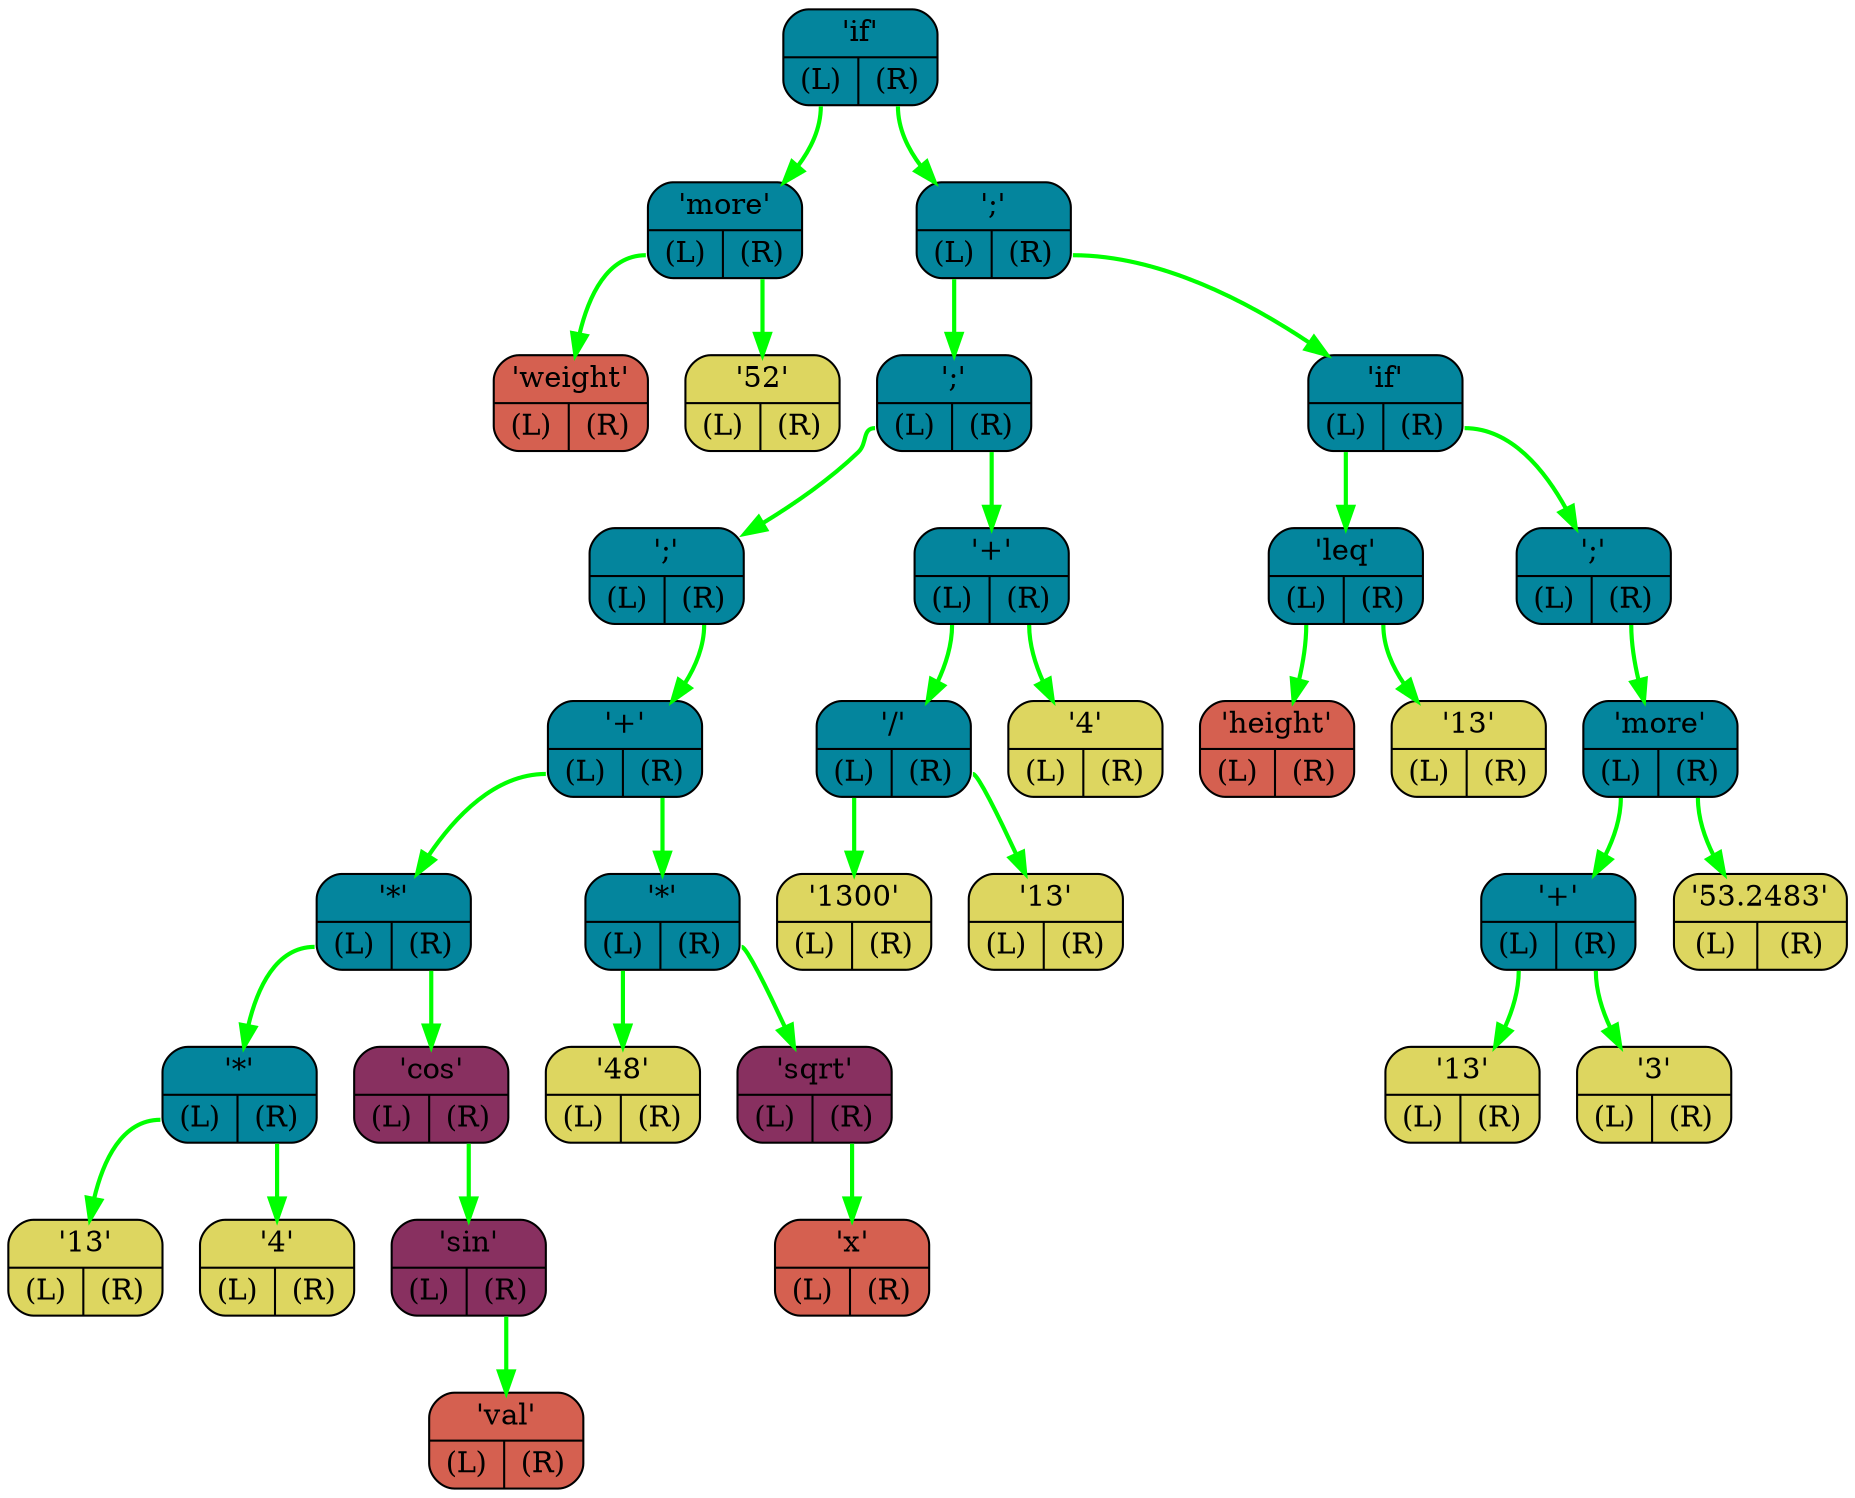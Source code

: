 digraph G{
    rankdir=TB;
    NODE0x7ffe50a6dc98[shape="Mrecord",color="black",fillcolor="#04859D",style="filled",label="{'if' | {<L> (L) | <R> (R)}}"]
    NODE0x7ffe50a6dcc0[shape="Mrecord",color="black",fillcolor="#04859D",style="filled",label="{'more' | {<L> (L) | <R> (R)}}"]
    NODE0x7ffe50a6dce8[shape="Mrecord",color="black",fillcolor="#d56050",style="filled",label="{'weight' | {<L> (L) | <R> (R)}}"]
    NODE0x7ffe50a6dd10[shape="Mrecord",color="black",fillcolor="#ddd660",style="filled",label="{'52' | {<L> (L) | <R> (R)}}"]
    NODE0x7ffe50a6dd38[shape="Mrecord",color="black",fillcolor="#04859D",style="filled",label="{';' | {<L> (L) | <R> (R)}}"]
    NODE0x7ffe50a6dd60[shape="Mrecord",color="black",fillcolor="#04859D",style="filled",label="{';' | {<L> (L) | <R> (R)}}"]
    NODE0x7ffe50a6dd88[shape="Mrecord",color="black",fillcolor="#04859D",style="filled",label="{';' | {<L> (L) | <R> (R)}}"]
    NODE0x7ffe50a6ddb0[shape="Mrecord",color="black",fillcolor="#04859D",style="filled",label="{'+' | {<L> (L) | <R> (R)}}"]
    NODE0x7ffe50a6ddd8[shape="Mrecord",color="black",fillcolor="#04859D",style="filled",label="{'*' | {<L> (L) | <R> (R)}}"]
    NODE0x7ffe50a6de00[shape="Mrecord",color="black",fillcolor="#04859D",style="filled",label="{'*' | {<L> (L) | <R> (R)}}"]
    NODE0x7ffe50a6de28[shape="Mrecord",color="black",fillcolor="#ddd660",style="filled",label="{'13' | {<L> (L) | <R> (R)}}"]
    NODE0x7ffe50a6de50[shape="Mrecord",color="black",fillcolor="#ddd660",style="filled",label="{'4' | {<L> (L) | <R> (R)}}"]
    NODE0x7ffe50a6de78[shape="Mrecord",color="black",fillcolor="#883060",style="filled",label="{'cos' | {<L> (L) | <R> (R)}}"]
    NODE0x7ffe50a6dea0[shape="Mrecord",color="black",fillcolor="#883060",style="filled",label="{'sin' | {<L> (L) | <R> (R)}}"]
    NODE0x7ffe50a6dec8[shape="Mrecord",color="black",fillcolor="#d56050",style="filled",label="{'val' | {<L> (L) | <R> (R)}}"]
    NODE0x7ffe50a6def0[shape="Mrecord",color="black",fillcolor="#04859D",style="filled",label="{'*' | {<L> (L) | <R> (R)}}"]
    NODE0x7ffe50a6df18[shape="Mrecord",color="black",fillcolor="#ddd660",style="filled",label="{'48' | {<L> (L) | <R> (R)}}"]
    NODE0x7ffe50a6df40[shape="Mrecord",color="black",fillcolor="#883060",style="filled",label="{'sqrt' | {<L> (L) | <R> (R)}}"]
    NODE0x7ffe50a6df68[shape="Mrecord",color="black",fillcolor="#d56050",style="filled",label="{'x' | {<L> (L) | <R> (R)}}"]
    NODE0x7ffe50a6df90[shape="Mrecord",color="black",fillcolor="#04859D",style="filled",label="{'+' | {<L> (L) | <R> (R)}}"]
    NODE0x7ffe50a6dfb8[shape="Mrecord",color="black",fillcolor="#04859D",style="filled",label="{'/' | {<L> (L) | <R> (R)}}"]
    NODE0x7ffe50a6dfe0[shape="Mrecord",color="black",fillcolor="#ddd660",style="filled",label="{'1300' | {<L> (L) | <R> (R)}}"]
    NODE0x7ffe50a6e008[shape="Mrecord",color="black",fillcolor="#ddd660",style="filled",label="{'13' | {<L> (L) | <R> (R)}}"]
    NODE0x7ffe50a6e030[shape="Mrecord",color="black",fillcolor="#ddd660",style="filled",label="{'4' | {<L> (L) | <R> (R)}}"]
    NODE0x7ffe50a6e058[shape="Mrecord",color="black",fillcolor="#04859D",style="filled",label="{'if' | {<L> (L) | <R> (R)}}"]
    NODE0x7ffe50a6e080[shape="Mrecord",color="black",fillcolor="#04859D",style="filled",label="{'leq' | {<L> (L) | <R> (R)}}"]
    NODE0x7ffe50a6e0a8[shape="Mrecord",color="black",fillcolor="#d56050",style="filled",label="{'height' | {<L> (L) | <R> (R)}}"]
    NODE0x7ffe50a6e0d0[shape="Mrecord",color="black",fillcolor="#ddd660",style="filled",label="{'13' | {<L> (L) | <R> (R)}}"]
    NODE0x7ffe50a6e0f8[shape="Mrecord",color="black",fillcolor="#04859D",style="filled",label="{';' | {<L> (L) | <R> (R)}}"]
    NODE0x7ffe50a6e120[shape="Mrecord",color="black",fillcolor="#04859D",style="filled",label="{'more' | {<L> (L) | <R> (R)}}"]
    NODE0x7ffe50a6e148[shape="Mrecord",color="black",fillcolor="#04859D",style="filled",label="{'+' | {<L> (L) | <R> (R)}}"]
    NODE0x7ffe50a6e170[shape="Mrecord",color="black",fillcolor="#ddd660",style="filled",label="{'13' | {<L> (L) | <R> (R)}}"]
    NODE0x7ffe50a6e198[shape="Mrecord",color="black",fillcolor="#ddd660",style="filled",label="{'3' | {<L> (L) | <R> (R)}}"]
    NODE0x7ffe50a6e1c0[shape="Mrecord",color="black",fillcolor="#ddd660",style="filled",label="{'53.2483' | {<L> (L) | <R> (R)}}"]
    NODE0x7ffe50a6dcc0:L-> NODE0x7ffe50a6dce8 [color="#00FF00",penwidth=2,label=""]
    NODE0x7ffe50a6dcc0:R-> NODE0x7ffe50a6dd10 [color="#00FF00",penwidth=2,label=""]
    NODE0x7ffe50a6de00:L-> NODE0x7ffe50a6de28 [color="#00FF00",penwidth=2,label=""]
    NODE0x7ffe50a6de00:R-> NODE0x7ffe50a6de50 [color="#00FF00",penwidth=2,label=""]
    NODE0x7ffe50a6dea0:R-> NODE0x7ffe50a6dec8 [color="#00FF00",penwidth=2,label=""]
    NODE0x7ffe50a6de78:R-> NODE0x7ffe50a6dea0 [color="#00FF00",penwidth=2,label=""]
    NODE0x7ffe50a6ddd8:L-> NODE0x7ffe50a6de00 [color="#00FF00",penwidth=2,label=""]
    NODE0x7ffe50a6ddd8:R-> NODE0x7ffe50a6de78 [color="#00FF00",penwidth=2,label=""]
    NODE0x7ffe50a6df40:R-> NODE0x7ffe50a6df68 [color="#00FF00",penwidth=2,label=""]
    NODE0x7ffe50a6def0:L-> NODE0x7ffe50a6df18 [color="#00FF00",penwidth=2,label=""]
    NODE0x7ffe50a6def0:R-> NODE0x7ffe50a6df40 [color="#00FF00",penwidth=2,label=""]
    NODE0x7ffe50a6ddb0:L-> NODE0x7ffe50a6ddd8 [color="#00FF00",penwidth=2,label=""]
    NODE0x7ffe50a6ddb0:R-> NODE0x7ffe50a6def0 [color="#00FF00",penwidth=2,label=""]
    NODE0x7ffe50a6dd88:R-> NODE0x7ffe50a6ddb0 [color="#00FF00",penwidth=2,label=""]
    NODE0x7ffe50a6dfb8:L-> NODE0x7ffe50a6dfe0 [color="#00FF00",penwidth=2,label=""]
    NODE0x7ffe50a6dfb8:R-> NODE0x7ffe50a6e008 [color="#00FF00",penwidth=2,label=""]
    NODE0x7ffe50a6df90:L-> NODE0x7ffe50a6dfb8 [color="#00FF00",penwidth=2,label=""]
    NODE0x7ffe50a6df90:R-> NODE0x7ffe50a6e030 [color="#00FF00",penwidth=2,label=""]
    NODE0x7ffe50a6dd60:L-> NODE0x7ffe50a6dd88 [color="#00FF00",penwidth=2,label=""]
    NODE0x7ffe50a6dd60:R-> NODE0x7ffe50a6df90 [color="#00FF00",penwidth=2,label=""]
    NODE0x7ffe50a6e080:L-> NODE0x7ffe50a6e0a8 [color="#00FF00",penwidth=2,label=""]
    NODE0x7ffe50a6e080:R-> NODE0x7ffe50a6e0d0 [color="#00FF00",penwidth=2,label=""]
    NODE0x7ffe50a6e148:L-> NODE0x7ffe50a6e170 [color="#00FF00",penwidth=2,label=""]
    NODE0x7ffe50a6e148:R-> NODE0x7ffe50a6e198 [color="#00FF00",penwidth=2,label=""]
    NODE0x7ffe50a6e120:L-> NODE0x7ffe50a6e148 [color="#00FF00",penwidth=2,label=""]
    NODE0x7ffe50a6e120:R-> NODE0x7ffe50a6e1c0 [color="#00FF00",penwidth=2,label=""]
    NODE0x7ffe50a6e0f8:R-> NODE0x7ffe50a6e120 [color="#00FF00",penwidth=2,label=""]
    NODE0x7ffe50a6e058:L-> NODE0x7ffe50a6e080 [color="#00FF00",penwidth=2,label=""]
    NODE0x7ffe50a6e058:R-> NODE0x7ffe50a6e0f8 [color="#00FF00",penwidth=2,label=""]
    NODE0x7ffe50a6dd38:L-> NODE0x7ffe50a6dd60 [color="#00FF00",penwidth=2,label=""]
    NODE0x7ffe50a6dd38:R-> NODE0x7ffe50a6e058 [color="#00FF00",penwidth=2,label=""]
    NODE0x7ffe50a6dc98:L-> NODE0x7ffe50a6dcc0 [color="#00FF00",penwidth=2,label=""]
    NODE0x7ffe50a6dc98:R-> NODE0x7ffe50a6dd38 [color="#00FF00",penwidth=2,label=""]
}